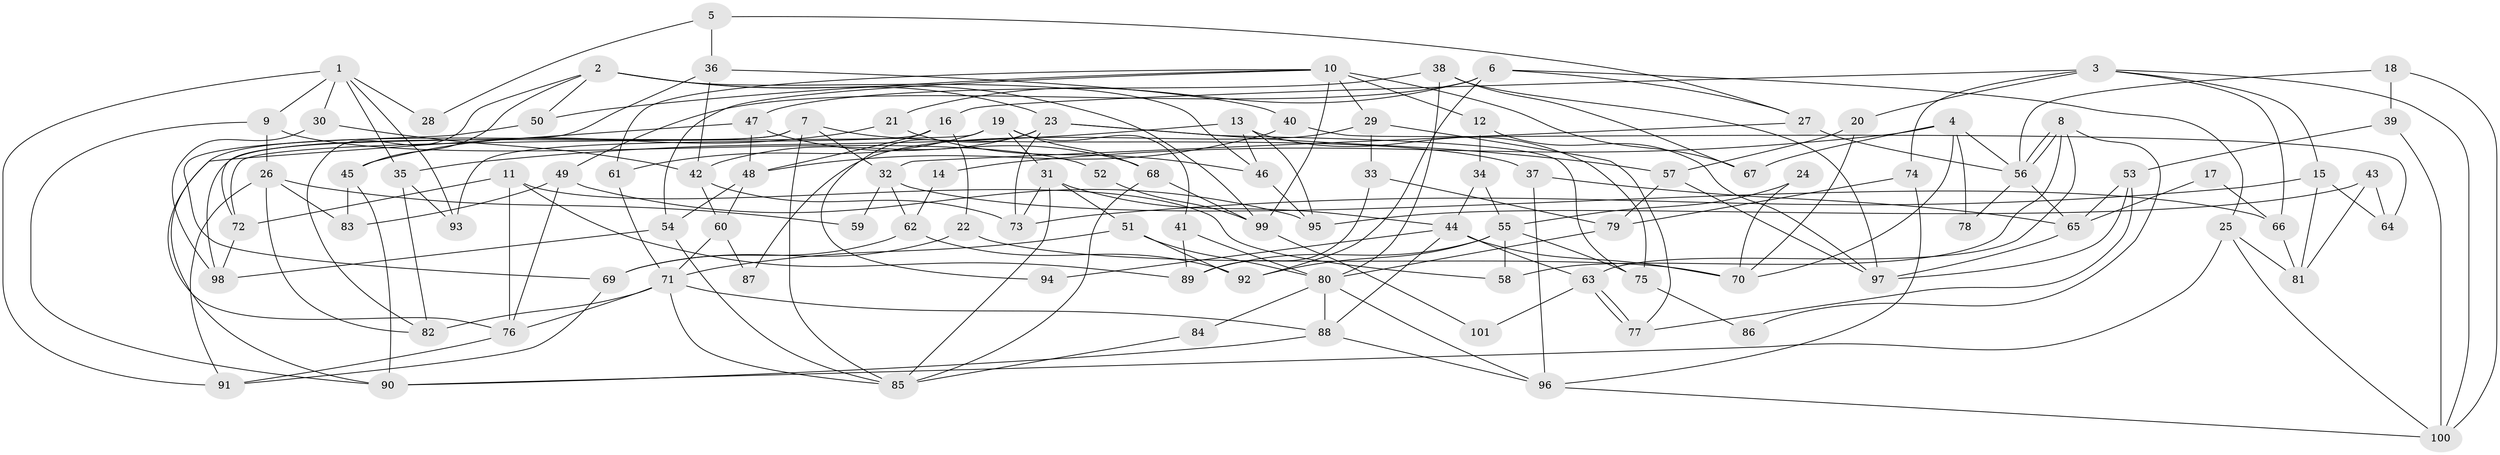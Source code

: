 // coarse degree distribution, {5: 0.11764705882352941, 9: 0.058823529411764705, 10: 0.0196078431372549, 13: 0.0196078431372549, 7: 0.09803921568627451, 3: 0.17647058823529413, 4: 0.23529411764705882, 6: 0.0784313725490196, 12: 0.0392156862745098, 2: 0.13725490196078433, 8: 0.0196078431372549}
// Generated by graph-tools (version 1.1) at 2025/50/03/04/25 22:50:57]
// undirected, 101 vertices, 202 edges
graph export_dot {
  node [color=gray90,style=filled];
  1;
  2;
  3;
  4;
  5;
  6;
  7;
  8;
  9;
  10;
  11;
  12;
  13;
  14;
  15;
  16;
  17;
  18;
  19;
  20;
  21;
  22;
  23;
  24;
  25;
  26;
  27;
  28;
  29;
  30;
  31;
  32;
  33;
  34;
  35;
  36;
  37;
  38;
  39;
  40;
  41;
  42;
  43;
  44;
  45;
  46;
  47;
  48;
  49;
  50;
  51;
  52;
  53;
  54;
  55;
  56;
  57;
  58;
  59;
  60;
  61;
  62;
  63;
  64;
  65;
  66;
  67;
  68;
  69;
  70;
  71;
  72;
  73;
  74;
  75;
  76;
  77;
  78;
  79;
  80;
  81;
  82;
  83;
  84;
  85;
  86;
  87;
  88;
  89;
  90;
  91;
  92;
  93;
  94;
  95;
  96;
  97;
  98;
  99;
  100;
  101;
  1 -- 35;
  1 -- 93;
  1 -- 9;
  1 -- 28;
  1 -- 30;
  1 -- 91;
  2 -- 82;
  2 -- 23;
  2 -- 45;
  2 -- 46;
  2 -- 50;
  2 -- 99;
  3 -- 20;
  3 -- 74;
  3 -- 15;
  3 -- 16;
  3 -- 66;
  3 -- 100;
  4 -- 56;
  4 -- 67;
  4 -- 14;
  4 -- 70;
  4 -- 78;
  5 -- 27;
  5 -- 36;
  5 -- 28;
  6 -- 92;
  6 -- 25;
  6 -- 21;
  6 -- 27;
  6 -- 49;
  7 -- 85;
  7 -- 98;
  7 -- 32;
  7 -- 37;
  7 -- 90;
  8 -- 56;
  8 -- 56;
  8 -- 63;
  8 -- 58;
  8 -- 86;
  9 -- 26;
  9 -- 52;
  9 -- 90;
  10 -- 99;
  10 -- 61;
  10 -- 12;
  10 -- 29;
  10 -- 50;
  10 -- 54;
  10 -- 67;
  11 -- 58;
  11 -- 76;
  11 -- 72;
  11 -- 89;
  12 -- 34;
  12 -- 97;
  13 -- 46;
  13 -- 95;
  13 -- 35;
  13 -- 75;
  14 -- 62;
  15 -- 81;
  15 -- 64;
  15 -- 73;
  16 -- 48;
  16 -- 22;
  16 -- 93;
  17 -- 66;
  17 -- 65;
  18 -- 39;
  18 -- 100;
  18 -- 56;
  19 -- 72;
  19 -- 41;
  19 -- 31;
  19 -- 61;
  19 -- 68;
  20 -- 57;
  20 -- 70;
  21 -- 45;
  21 -- 46;
  22 -- 70;
  22 -- 69;
  23 -- 73;
  23 -- 57;
  23 -- 42;
  23 -- 75;
  23 -- 94;
  24 -- 55;
  24 -- 70;
  25 -- 100;
  25 -- 90;
  25 -- 81;
  26 -- 83;
  26 -- 91;
  26 -- 59;
  26 -- 82;
  27 -- 56;
  27 -- 32;
  29 -- 77;
  29 -- 33;
  29 -- 87;
  30 -- 98;
  30 -- 42;
  31 -- 73;
  31 -- 44;
  31 -- 51;
  31 -- 85;
  32 -- 59;
  32 -- 62;
  32 -- 66;
  33 -- 89;
  33 -- 79;
  34 -- 44;
  34 -- 55;
  35 -- 82;
  35 -- 93;
  36 -- 42;
  36 -- 40;
  36 -- 72;
  37 -- 96;
  37 -- 65;
  38 -- 97;
  38 -- 47;
  38 -- 67;
  38 -- 80;
  39 -- 53;
  39 -- 100;
  40 -- 64;
  40 -- 48;
  41 -- 80;
  41 -- 89;
  42 -- 60;
  42 -- 73;
  43 -- 95;
  43 -- 81;
  43 -- 64;
  44 -- 88;
  44 -- 63;
  44 -- 70;
  44 -- 94;
  45 -- 90;
  45 -- 83;
  46 -- 95;
  47 -- 68;
  47 -- 48;
  47 -- 76;
  48 -- 54;
  48 -- 60;
  49 -- 76;
  49 -- 83;
  49 -- 95;
  50 -- 69;
  51 -- 80;
  51 -- 71;
  51 -- 92;
  52 -- 99;
  53 -- 65;
  53 -- 97;
  53 -- 77;
  54 -- 85;
  54 -- 98;
  55 -- 92;
  55 -- 75;
  55 -- 58;
  55 -- 89;
  56 -- 65;
  56 -- 78;
  57 -- 79;
  57 -- 97;
  60 -- 71;
  60 -- 87;
  61 -- 71;
  62 -- 69;
  62 -- 92;
  63 -- 77;
  63 -- 77;
  63 -- 101;
  65 -- 97;
  66 -- 81;
  68 -- 85;
  68 -- 99;
  69 -- 91;
  71 -- 76;
  71 -- 82;
  71 -- 85;
  71 -- 88;
  72 -- 98;
  74 -- 96;
  74 -- 79;
  75 -- 86;
  76 -- 91;
  79 -- 80;
  80 -- 88;
  80 -- 84;
  80 -- 96;
  84 -- 85;
  88 -- 90;
  88 -- 96;
  96 -- 100;
  99 -- 101;
}
